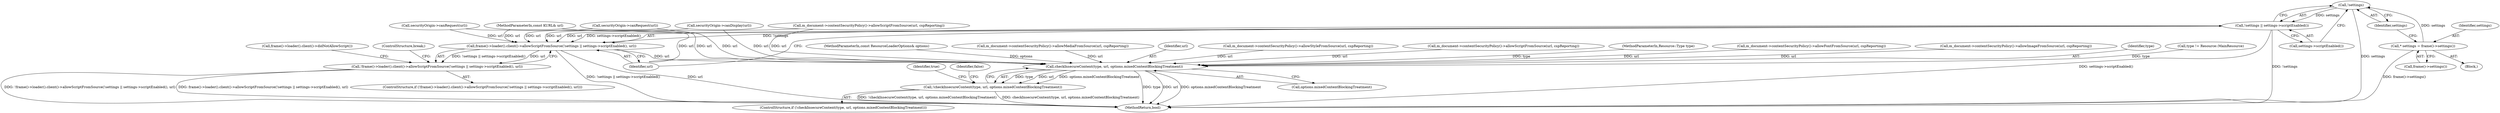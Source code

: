 digraph "0_Chrome_ee281f7cac9df44fe241a37f188b28be8845ded0@pointer" {
"1000239" [label="(Call,!settings)"];
"1000232" [label="(Call,* settings = frame()->settings())"];
"1000238" [label="(Call,!settings || settings->scriptEnabled())"];
"1000237" [label="(Call,frame()->loader().client()->allowScriptFromSource(!settings || settings->scriptEnabled(), url))"];
"1000236" [label="(Call,!frame()->loader().client()->allowScriptFromSource(!settings || settings->scriptEnabled(), url))"];
"1000320" [label="(Call,checkInsecureContent(type, url, options.mixedContentBlockingTreatment))"];
"1000319" [label="(Call,!checkInsecureContent(type, url, options.mixedContentBlockingTreatment))"];
"1000103" [label="(MethodParameterIn,Resource::Type type)"];
"1000232" [label="(Call,* settings = frame()->settings())"];
"1000230" [label="(Block,)"];
"1000323" [label="(Call,options.mixedContentBlockingTreatment)"];
"1000318" [label="(ControlStructure,if (!checkInsecureContent(type, url, options.mixedContentBlockingTreatment)))"];
"1000280" [label="(Call,m_document->contentSecurityPolicy()->allowFontFromSource(url, cspReporting))"];
"1000267" [label="(Call,m_document->contentSecurityPolicy()->allowImageFromSource(url, cspReporting))"];
"1000321" [label="(Identifier,type)"];
"1000329" [label="(Identifier,true)"];
"1000305" [label="(Call,type != Resource::MainResource)"];
"1000233" [label="(Identifier,settings)"];
"1000104" [label="(MethodParameterIn,const KURL& url)"];
"1000237" [label="(Call,frame()->loader().client()->allowScriptFromSource(!settings || settings->scriptEnabled(), url))"];
"1000322" [label="(Identifier,url)"];
"1000319" [label="(Call,!checkInsecureContent(type, url, options.mixedContentBlockingTreatment))"];
"1000234" [label="(Call,frame()->settings())"];
"1000244" [label="(Call,frame()->loader().client()->didNotAllowScript())"];
"1000210" [label="(Call,m_document->contentSecurityPolicy()->allowScriptFromSource(url, cspReporting))"];
"1000223" [label="(Call,m_document->contentSecurityPolicy()->allowScriptFromSource(url, cspReporting))"];
"1000241" [label="(Call,settings->scriptEnabled())"];
"1000235" [label="(ControlStructure,if (!frame()->loader().client()->allowScriptFromSource(!settings || settings->scriptEnabled(), url)))"];
"1000105" [label="(MethodParameterIn,const ResourceLoaderOptions& options)"];
"1000240" [label="(Identifier,settings)"];
"1000170" [label="(Call,securityOrigin->canRequest(url))"];
"1000242" [label="(Identifier,url)"];
"1000298" [label="(Call,m_document->contentSecurityPolicy()->allowMediaFromSource(url, cspReporting))"];
"1000330" [label="(MethodReturn,bool)"];
"1000320" [label="(Call,checkInsecureContent(type, url, options.mixedContentBlockingTreatment))"];
"1000247" [label="(ControlStructure,break;)"];
"1000327" [label="(Identifier,false)"];
"1000236" [label="(Call,!frame()->loader().client()->allowScriptFromSource(!settings || settings->scriptEnabled(), url))"];
"1000125" [label="(Call,securityOrigin->canDisplay(url))"];
"1000239" [label="(Call,!settings)"];
"1000254" [label="(Call,m_document->contentSecurityPolicy()->allowStyleFromSource(url, cspReporting))"];
"1000238" [label="(Call,!settings || settings->scriptEnabled())"];
"1000184" [label="(Call,securityOrigin->canRequest(url))"];
"1000239" -> "1000238"  [label="AST: "];
"1000239" -> "1000240"  [label="CFG: "];
"1000240" -> "1000239"  [label="AST: "];
"1000241" -> "1000239"  [label="CFG: "];
"1000238" -> "1000239"  [label="CFG: "];
"1000239" -> "1000330"  [label="DDG: settings"];
"1000239" -> "1000238"  [label="DDG: settings"];
"1000232" -> "1000239"  [label="DDG: settings"];
"1000232" -> "1000230"  [label="AST: "];
"1000232" -> "1000234"  [label="CFG: "];
"1000233" -> "1000232"  [label="AST: "];
"1000234" -> "1000232"  [label="AST: "];
"1000240" -> "1000232"  [label="CFG: "];
"1000232" -> "1000330"  [label="DDG: frame()->settings()"];
"1000238" -> "1000237"  [label="AST: "];
"1000238" -> "1000241"  [label="CFG: "];
"1000241" -> "1000238"  [label="AST: "];
"1000242" -> "1000238"  [label="CFG: "];
"1000238" -> "1000330"  [label="DDG: !settings"];
"1000238" -> "1000330"  [label="DDG: settings->scriptEnabled()"];
"1000238" -> "1000237"  [label="DDG: !settings"];
"1000238" -> "1000237"  [label="DDG: settings->scriptEnabled()"];
"1000237" -> "1000236"  [label="AST: "];
"1000237" -> "1000242"  [label="CFG: "];
"1000242" -> "1000237"  [label="AST: "];
"1000236" -> "1000237"  [label="CFG: "];
"1000237" -> "1000330"  [label="DDG: !settings || settings->scriptEnabled()"];
"1000237" -> "1000330"  [label="DDG: url"];
"1000237" -> "1000236"  [label="DDG: !settings || settings->scriptEnabled()"];
"1000237" -> "1000236"  [label="DDG: url"];
"1000125" -> "1000237"  [label="DDG: url"];
"1000184" -> "1000237"  [label="DDG: url"];
"1000170" -> "1000237"  [label="DDG: url"];
"1000223" -> "1000237"  [label="DDG: url"];
"1000104" -> "1000237"  [label="DDG: url"];
"1000237" -> "1000320"  [label="DDG: url"];
"1000236" -> "1000235"  [label="AST: "];
"1000244" -> "1000236"  [label="CFG: "];
"1000247" -> "1000236"  [label="CFG: "];
"1000236" -> "1000330"  [label="DDG: frame()->loader().client()->allowScriptFromSource(!settings || settings->scriptEnabled(), url)"];
"1000236" -> "1000330"  [label="DDG: !frame()->loader().client()->allowScriptFromSource(!settings || settings->scriptEnabled(), url)"];
"1000320" -> "1000319"  [label="AST: "];
"1000320" -> "1000323"  [label="CFG: "];
"1000321" -> "1000320"  [label="AST: "];
"1000322" -> "1000320"  [label="AST: "];
"1000323" -> "1000320"  [label="AST: "];
"1000319" -> "1000320"  [label="CFG: "];
"1000320" -> "1000330"  [label="DDG: url"];
"1000320" -> "1000330"  [label="DDG: options.mixedContentBlockingTreatment"];
"1000320" -> "1000330"  [label="DDG: type"];
"1000320" -> "1000319"  [label="DDG: type"];
"1000320" -> "1000319"  [label="DDG: url"];
"1000320" -> "1000319"  [label="DDG: options.mixedContentBlockingTreatment"];
"1000305" -> "1000320"  [label="DDG: type"];
"1000103" -> "1000320"  [label="DDG: type"];
"1000125" -> "1000320"  [label="DDG: url"];
"1000184" -> "1000320"  [label="DDG: url"];
"1000298" -> "1000320"  [label="DDG: url"];
"1000267" -> "1000320"  [label="DDG: url"];
"1000223" -> "1000320"  [label="DDG: url"];
"1000254" -> "1000320"  [label="DDG: url"];
"1000210" -> "1000320"  [label="DDG: url"];
"1000280" -> "1000320"  [label="DDG: url"];
"1000170" -> "1000320"  [label="DDG: url"];
"1000104" -> "1000320"  [label="DDG: url"];
"1000105" -> "1000320"  [label="DDG: options"];
"1000319" -> "1000318"  [label="AST: "];
"1000327" -> "1000319"  [label="CFG: "];
"1000329" -> "1000319"  [label="CFG: "];
"1000319" -> "1000330"  [label="DDG: !checkInsecureContent(type, url, options.mixedContentBlockingTreatment)"];
"1000319" -> "1000330"  [label="DDG: checkInsecureContent(type, url, options.mixedContentBlockingTreatment)"];
}
